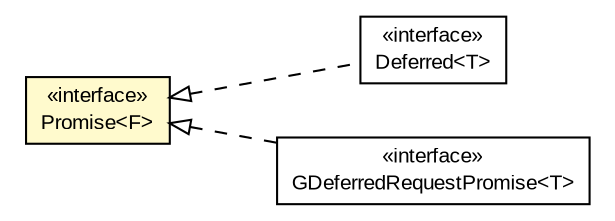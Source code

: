 #!/usr/local/bin/dot
#
# Class diagram 
# Generated by UMLGraph version R5_6-24-gf6e263 (http://www.umlgraph.org/)
#

digraph G {
	edge [fontname="arial",fontsize=10,labelfontname="arial",labelfontsize=10];
	node [fontname="arial",fontsize=10,shape=plaintext];
	nodesep=0.25;
	ranksep=0.5;
	rankdir=LR;
	// io.reinert.requestor.deferred.Promise<F>
	c6889 [label=<<table title="io.reinert.requestor.deferred.Promise" border="0" cellborder="1" cellspacing="0" cellpadding="2" port="p" bgcolor="lemonChiffon" href="./Promise.html">
		<tr><td><table border="0" cellspacing="0" cellpadding="1">
<tr><td align="center" balign="center"> &#171;interface&#187; </td></tr>
<tr><td align="center" balign="center"> Promise&lt;F&gt; </td></tr>
		</table></td></tr>
		</table>>, URL="./Promise.html", fontname="arial", fontcolor="black", fontsize=10.0];
	// io.reinert.requestor.deferred.Deferred<T>
	c6890 [label=<<table title="io.reinert.requestor.deferred.Deferred" border="0" cellborder="1" cellspacing="0" cellpadding="2" port="p" href="./Deferred.html">
		<tr><td><table border="0" cellspacing="0" cellpadding="1">
<tr><td align="center" balign="center"> &#171;interface&#187; </td></tr>
<tr><td align="center" balign="center"> Deferred&lt;T&gt; </td></tr>
		</table></td></tr>
		</table>>, URL="./Deferred.html", fontname="arial", fontcolor="black", fontsize=10.0];
	// io.reinert.requestor.gdeferred.GDeferredRequestPromise<T>
	c6939 [label=<<table title="io.reinert.requestor.gdeferred.GDeferredRequestPromise" border="0" cellborder="1" cellspacing="0" cellpadding="2" port="p" href="../gdeferred/GDeferredRequestPromise.html">
		<tr><td><table border="0" cellspacing="0" cellpadding="1">
<tr><td align="center" balign="center"> &#171;interface&#187; </td></tr>
<tr><td align="center" balign="center"> GDeferredRequestPromise&lt;T&gt; </td></tr>
		</table></td></tr>
		</table>>, URL="../gdeferred/GDeferredRequestPromise.html", fontname="arial", fontcolor="black", fontsize=10.0];
	//io.reinert.requestor.deferred.Deferred<T> implements io.reinert.requestor.deferred.Promise<F>
	c6889:p -> c6890:p [dir=back,arrowtail=empty,style=dashed];
	//io.reinert.requestor.gdeferred.GDeferredRequestPromise<T> implements io.reinert.requestor.deferred.Promise<F>
	c6889:p -> c6939:p [dir=back,arrowtail=empty,style=dashed];
}

